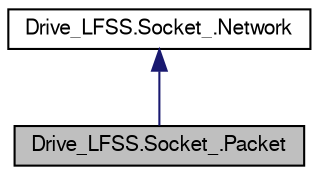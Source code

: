 digraph G
{
  bgcolor="transparent";
  edge [fontname="FreeSans",fontsize=10,labelfontname="FreeSans",labelfontsize=10];
  node [fontname="FreeSans",fontsize=10,shape=record];
  Node1 [label="Drive_LFSS.Socket_.Packet",height=0.2,width=0.4,color="black", fillcolor="grey75", style="filled" fontcolor="black"];
  Node2 -> Node1 [dir=back,color="midnightblue",fontsize=10,style="solid",fontname="FreeSans"];
  Node2 [label="Drive_LFSS.Socket_.Network",height=0.2,width=0.4,color="black",URL="$class_drive___l_f_s_s_1_1_socket___1_1_network.html"];
}
